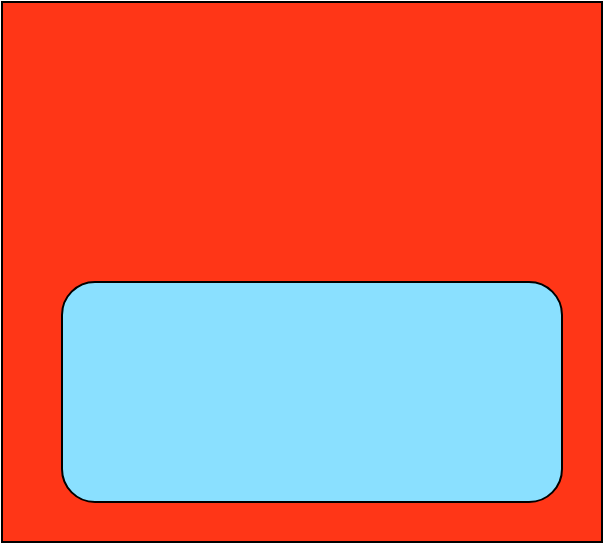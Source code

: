 <mxfile version="17.5.0" type="device"><diagram id="I02DhkBnT9UxAju4cQ3n" name="Page-1"><mxGraphModel dx="946" dy="614" grid="1" gridSize="10" guides="1" tooltips="1" connect="1" arrows="1" fold="1" page="1" pageScale="1" pageWidth="850" pageHeight="1100" math="0" shadow="0"><root><mxCell id="0"/><mxCell id="1" parent="0"/><mxCell id="fiYoQyF6Qk_cVVtfOaV4-1" value="" style="rounded=0;whiteSpace=wrap;html=1;fillColor=#FF3617;" vertex="1" parent="1"><mxGeometry x="160" y="220" width="300" height="270" as="geometry"/></mxCell><mxCell id="fiYoQyF6Qk_cVVtfOaV4-2" value="" style="rounded=1;whiteSpace=wrap;html=1;fillColor=#8AE0FF;" vertex="1" parent="1"><mxGeometry x="190" y="360" width="250" height="110" as="geometry"/></mxCell></root></mxGraphModel></diagram></mxfile>